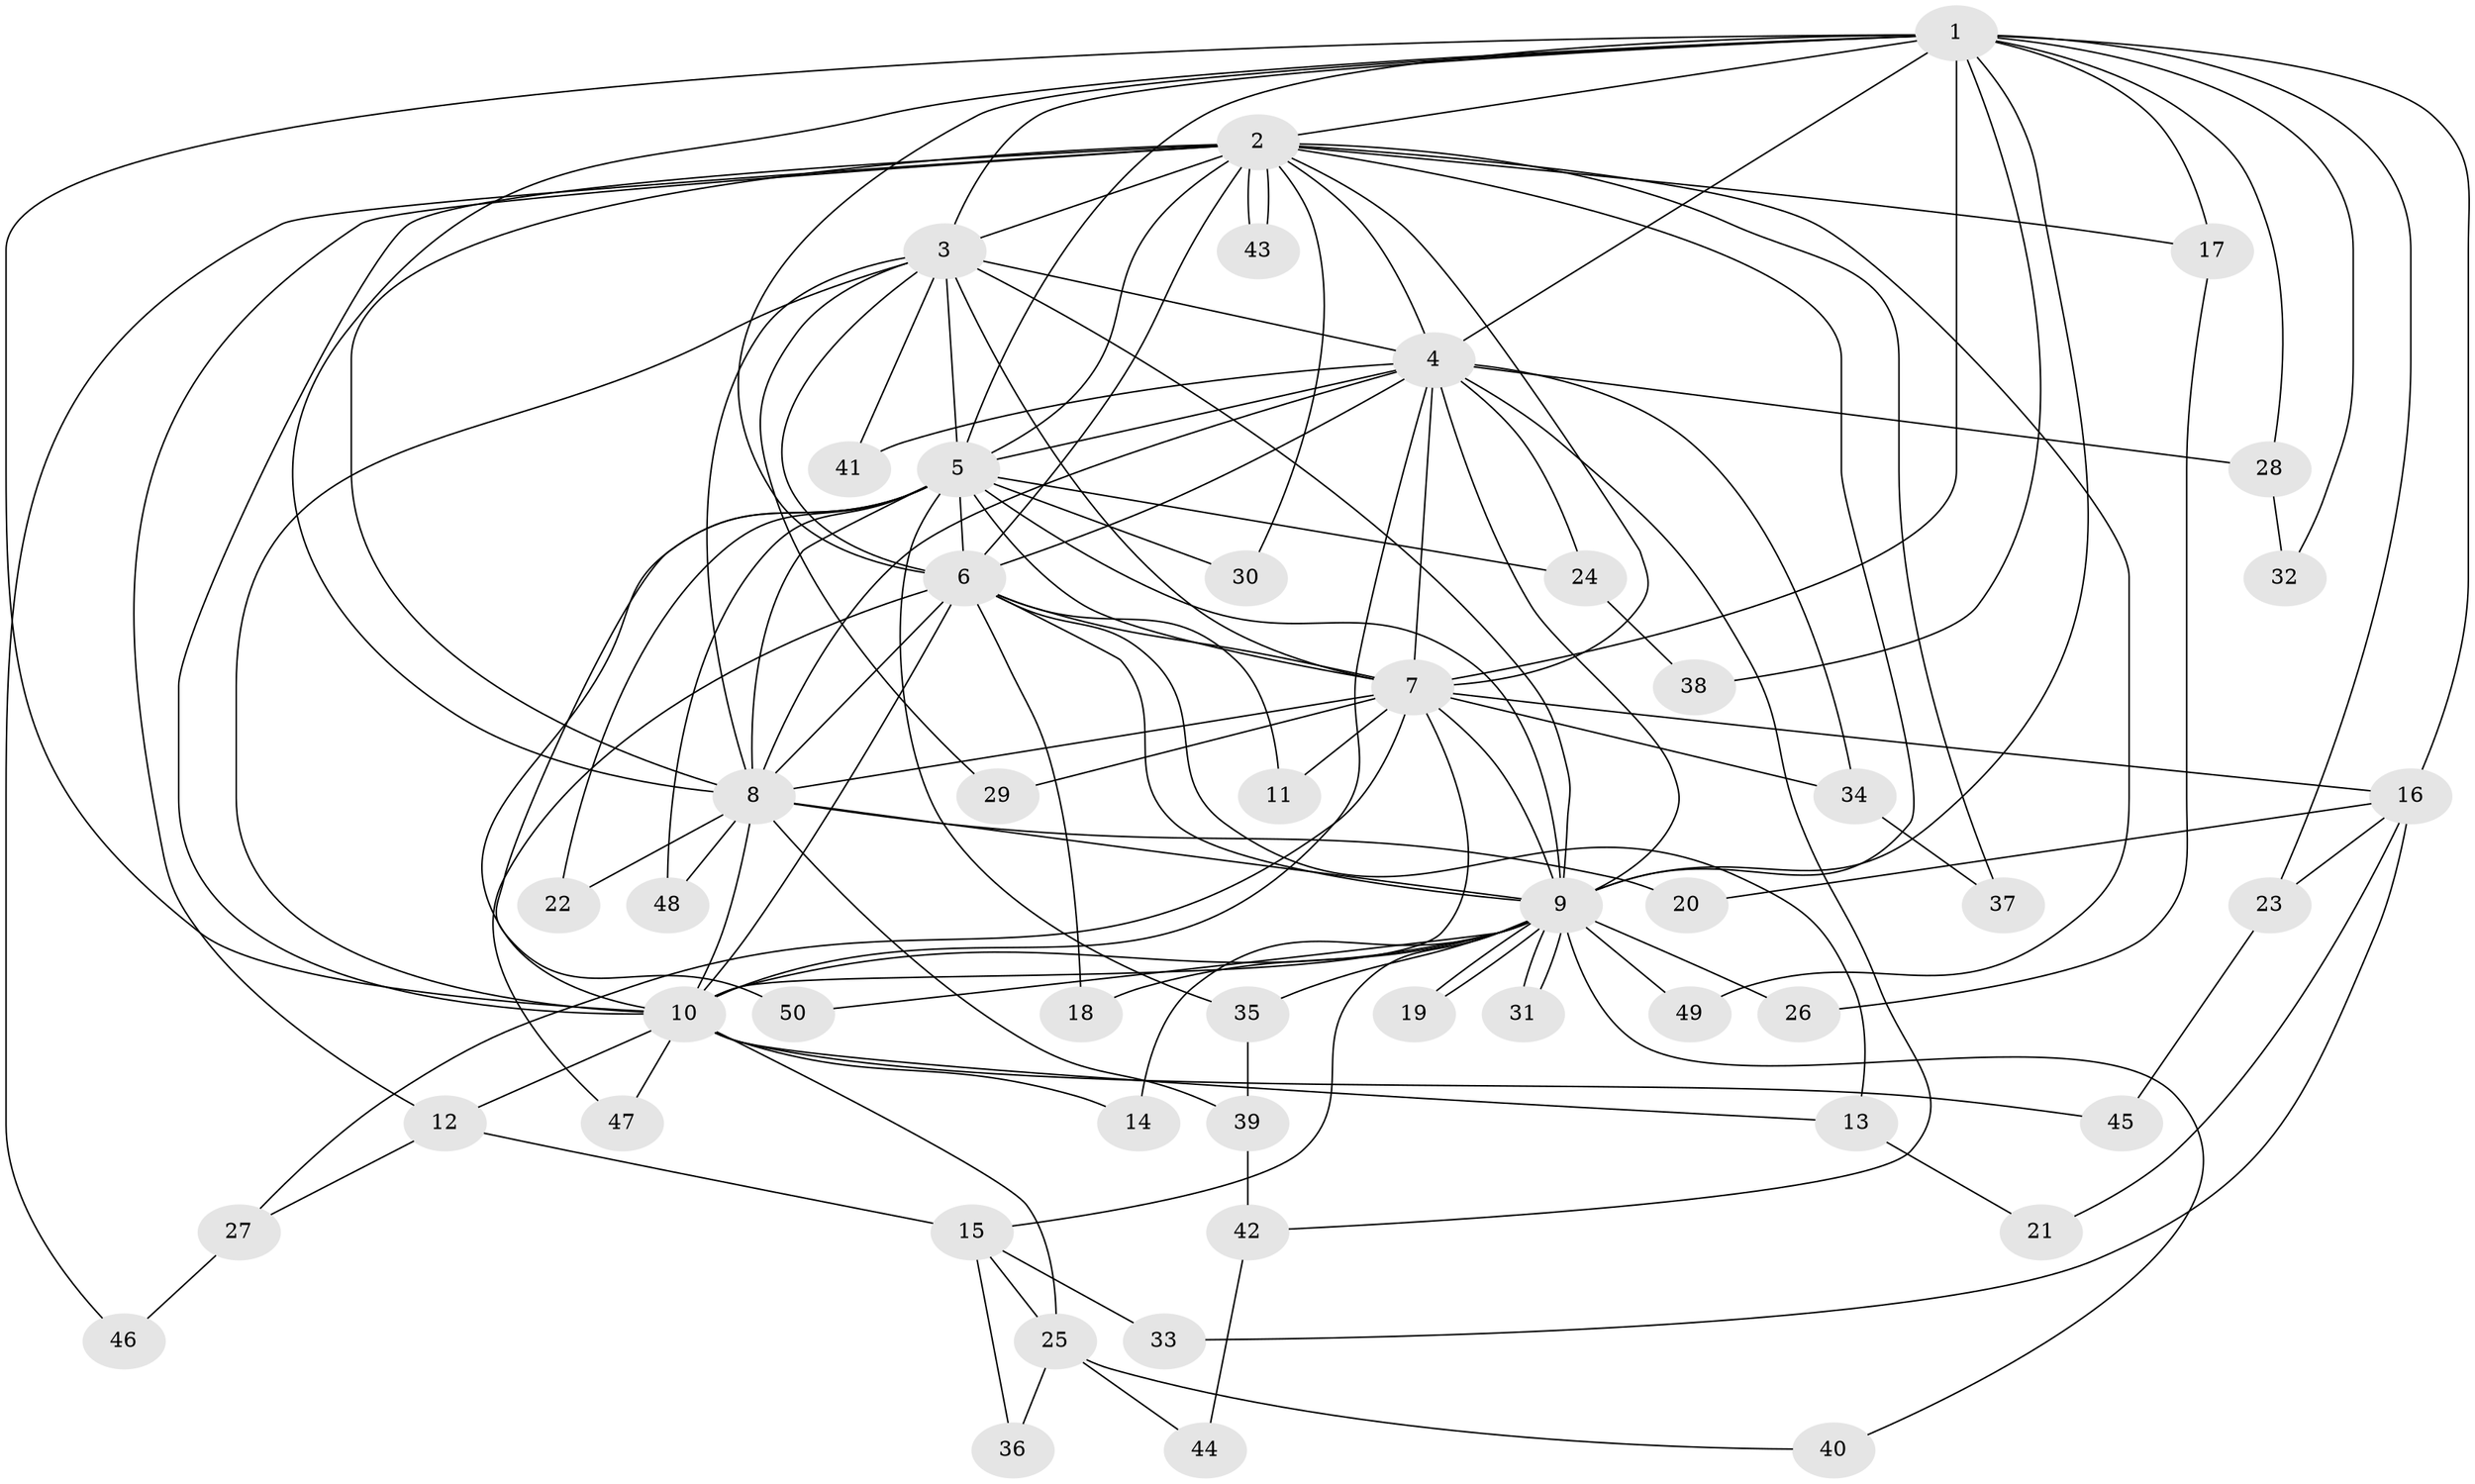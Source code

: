 // Generated by graph-tools (version 1.1) at 2025/11/02/27/25 16:11:04]
// undirected, 50 vertices, 125 edges
graph export_dot {
graph [start="1"]
  node [color=gray90,style=filled];
  1;
  2;
  3;
  4;
  5;
  6;
  7;
  8;
  9;
  10;
  11;
  12;
  13;
  14;
  15;
  16;
  17;
  18;
  19;
  20;
  21;
  22;
  23;
  24;
  25;
  26;
  27;
  28;
  29;
  30;
  31;
  32;
  33;
  34;
  35;
  36;
  37;
  38;
  39;
  40;
  41;
  42;
  43;
  44;
  45;
  46;
  47;
  48;
  49;
  50;
  1 -- 2;
  1 -- 3;
  1 -- 4;
  1 -- 5;
  1 -- 6;
  1 -- 7;
  1 -- 8;
  1 -- 9;
  1 -- 10;
  1 -- 16;
  1 -- 17;
  1 -- 23;
  1 -- 28;
  1 -- 32;
  1 -- 38;
  2 -- 3;
  2 -- 4;
  2 -- 5;
  2 -- 6;
  2 -- 7;
  2 -- 8;
  2 -- 9;
  2 -- 10;
  2 -- 12;
  2 -- 17;
  2 -- 30;
  2 -- 37;
  2 -- 43;
  2 -- 43;
  2 -- 46;
  2 -- 49;
  3 -- 4;
  3 -- 5;
  3 -- 6;
  3 -- 7;
  3 -- 8;
  3 -- 9;
  3 -- 10;
  3 -- 29;
  3 -- 41;
  4 -- 5;
  4 -- 6;
  4 -- 7;
  4 -- 8;
  4 -- 9;
  4 -- 10;
  4 -- 24;
  4 -- 28;
  4 -- 34;
  4 -- 41;
  4 -- 42;
  5 -- 6;
  5 -- 7;
  5 -- 8;
  5 -- 9;
  5 -- 10;
  5 -- 22;
  5 -- 24;
  5 -- 30;
  5 -- 35;
  5 -- 48;
  5 -- 50;
  6 -- 7;
  6 -- 8;
  6 -- 9;
  6 -- 10;
  6 -- 11;
  6 -- 13;
  6 -- 18;
  6 -- 47;
  7 -- 8;
  7 -- 9;
  7 -- 10;
  7 -- 11;
  7 -- 16;
  7 -- 27;
  7 -- 29;
  7 -- 34;
  8 -- 9;
  8 -- 10;
  8 -- 20;
  8 -- 22;
  8 -- 39;
  8 -- 48;
  9 -- 10;
  9 -- 14;
  9 -- 15;
  9 -- 18;
  9 -- 19;
  9 -- 19;
  9 -- 26;
  9 -- 31;
  9 -- 31;
  9 -- 35;
  9 -- 40;
  9 -- 49;
  9 -- 50;
  10 -- 12;
  10 -- 13;
  10 -- 14;
  10 -- 25;
  10 -- 45;
  10 -- 47;
  12 -- 15;
  12 -- 27;
  13 -- 21;
  15 -- 25;
  15 -- 33;
  15 -- 36;
  16 -- 20;
  16 -- 21;
  16 -- 23;
  16 -- 33;
  17 -- 26;
  23 -- 45;
  24 -- 38;
  25 -- 36;
  25 -- 40;
  25 -- 44;
  27 -- 46;
  28 -- 32;
  34 -- 37;
  35 -- 39;
  39 -- 42;
  42 -- 44;
}
